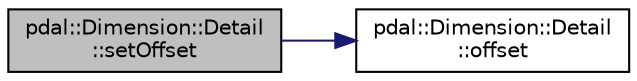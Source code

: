 digraph "pdal::Dimension::Detail::setOffset"
{
  edge [fontname="Helvetica",fontsize="10",labelfontname="Helvetica",labelfontsize="10"];
  node [fontname="Helvetica",fontsize="10",shape=record];
  rankdir="LR";
  Node1 [label="pdal::Dimension::Detail\l::setOffset",height=0.2,width=0.4,color="black", fillcolor="grey75", style="filled", fontcolor="black"];
  Node1 -> Node2 [color="midnightblue",fontsize="10",style="solid",fontname="Helvetica"];
  Node2 [label="pdal::Dimension::Detail\l::offset",height=0.2,width=0.4,color="black", fillcolor="white", style="filled",URL="$classpdal_1_1Dimension_1_1Detail.html#acfd60ca17fcdc93bd5ec3f4446fd54d6"];
}
